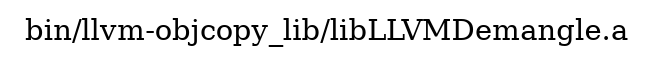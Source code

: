 digraph "bin/llvm-objcopy_lib/libLLVMDemangle.a" {
	label="bin/llvm-objcopy_lib/libLLVMDemangle.a";
	rankdir=LR;

}
